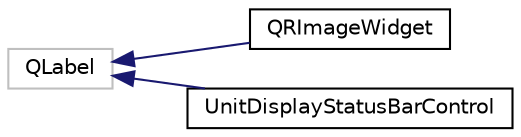 digraph "Graphical Class Hierarchy"
{
 // LATEX_PDF_SIZE
  edge [fontname="Helvetica",fontsize="10",labelfontname="Helvetica",labelfontsize="10"];
  node [fontname="Helvetica",fontsize="10",shape=record];
  rankdir="LR";
  Node282 [label="QLabel",height=0.2,width=0.4,color="grey75", fillcolor="white", style="filled",tooltip=" "];
  Node282 -> Node0 [dir="back",color="midnightblue",fontsize="10",style="solid",fontname="Helvetica"];
  Node0 [label="QRImageWidget",height=0.2,width=0.4,color="black", fillcolor="white", style="filled",URL="$class_q_r_image_widget.html",tooltip=" "];
  Node282 -> Node284 [dir="back",color="midnightblue",fontsize="10",style="solid",fontname="Helvetica"];
  Node284 [label="UnitDisplayStatusBarControl",height=0.2,width=0.4,color="black", fillcolor="white", style="filled",URL="$class_unit_display_status_bar_control.html",tooltip=" "];
}
